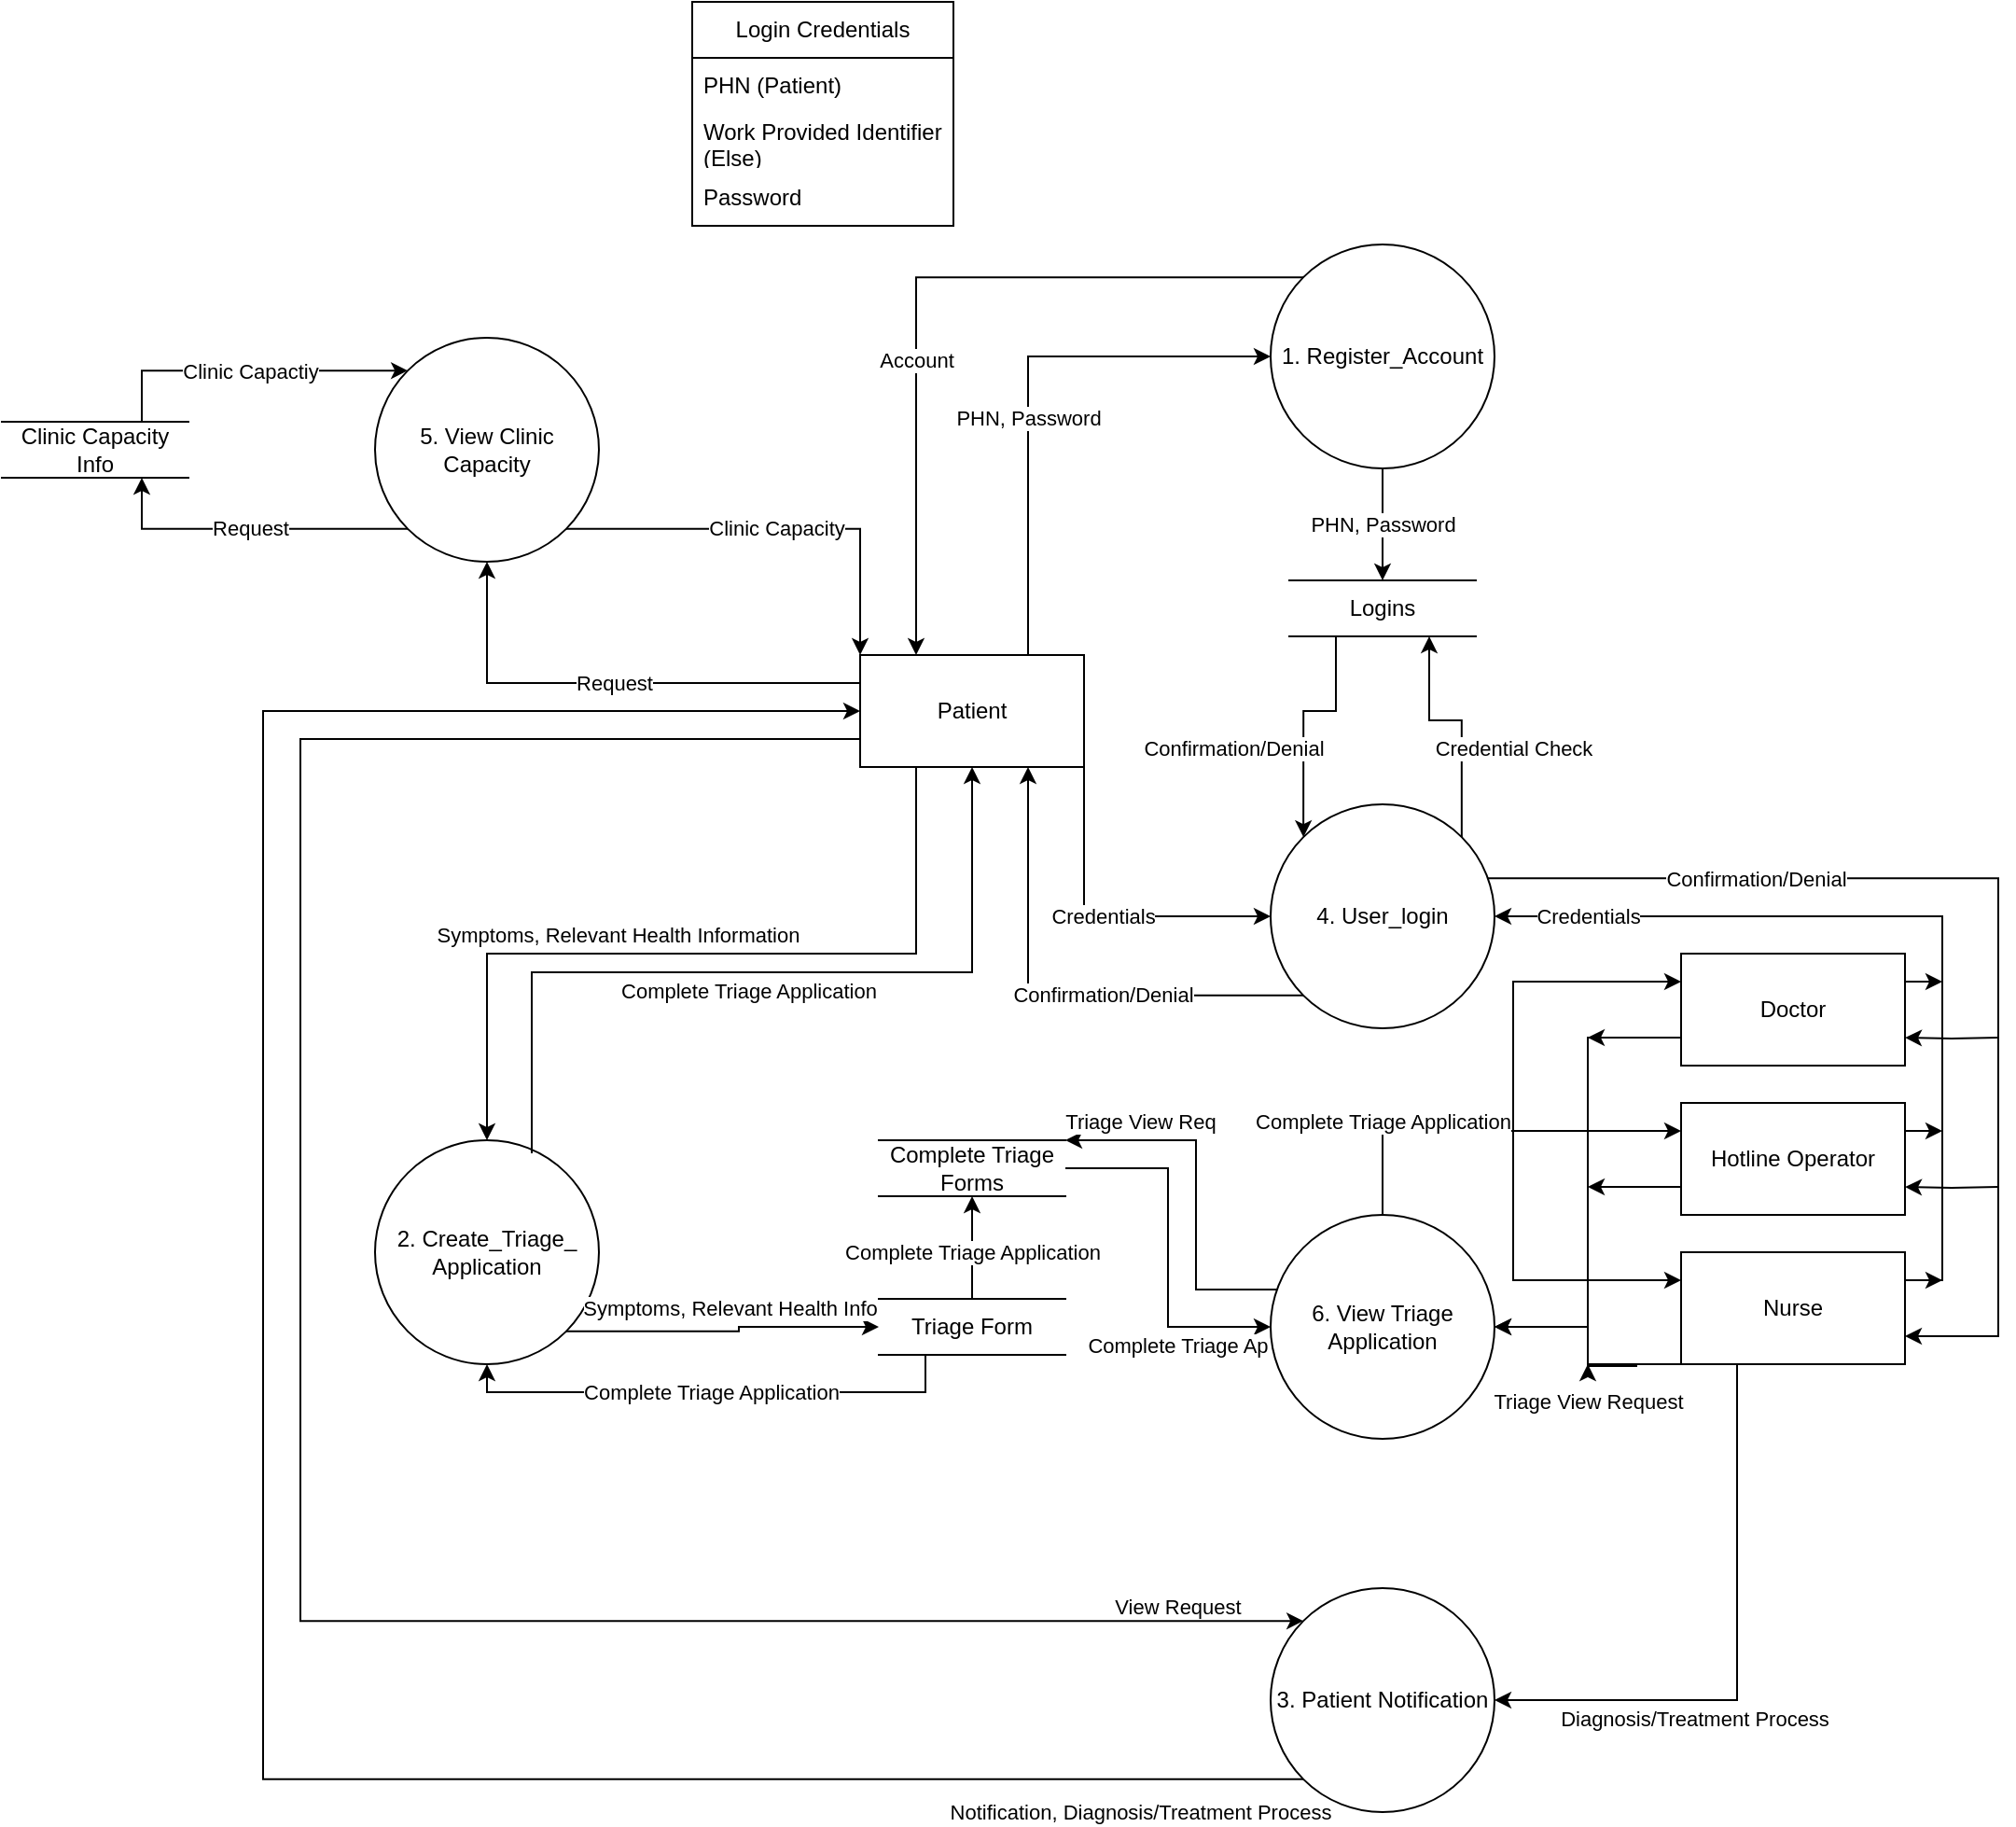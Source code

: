<mxfile version="24.7.17">
  <diagram name="Page-1" id="g4PY5eGOAMVwyb2hx560">
    <mxGraphModel dx="2916" dy="1189" grid="1" gridSize="10" guides="1" tooltips="1" connect="1" arrows="1" fold="1" page="1" pageScale="1" pageWidth="850" pageHeight="1100" math="0" shadow="0">
      <root>
        <mxCell id="0" />
        <mxCell id="1" parent="0" />
        <mxCell id="-rPrMi9mVUUpKUwKcgZm-16" value="PHN, Password" style="edgeStyle=orthogonalEdgeStyle;rounded=0;orthogonalLoop=1;jettySize=auto;html=1;exitX=0.75;exitY=0;exitDx=0;exitDy=0;entryX=0;entryY=0.5;entryDx=0;entryDy=0;" edge="1" parent="1" source="-rPrMi9mVUUpKUwKcgZm-7" target="-rPrMi9mVUUpKUwKcgZm-15">
          <mxGeometry x="-0.125" relative="1" as="geometry">
            <mxPoint as="offset" />
          </mxGeometry>
        </mxCell>
        <mxCell id="-rPrMi9mVUUpKUwKcgZm-24" value="Credentials" style="edgeStyle=orthogonalEdgeStyle;rounded=0;orthogonalLoop=1;jettySize=auto;html=1;exitX=1;exitY=1;exitDx=0;exitDy=0;entryX=0;entryY=0.5;entryDx=0;entryDy=0;" edge="1" parent="1" source="-rPrMi9mVUUpKUwKcgZm-7" target="-rPrMi9mVUUpKUwKcgZm-21">
          <mxGeometry relative="1" as="geometry" />
        </mxCell>
        <mxCell id="-rPrMi9mVUUpKUwKcgZm-54" value="Symptoms, Relevant Health Information" style="edgeStyle=orthogonalEdgeStyle;rounded=0;orthogonalLoop=1;jettySize=auto;html=1;exitX=0.25;exitY=1;exitDx=0;exitDy=0;entryX=0.5;entryY=0;entryDx=0;entryDy=0;" edge="1" parent="1" source="-rPrMi9mVUUpKUwKcgZm-7" target="-rPrMi9mVUUpKUwKcgZm-33">
          <mxGeometry x="0.209" y="-10" relative="1" as="geometry">
            <mxPoint as="offset" />
          </mxGeometry>
        </mxCell>
        <mxCell id="-rPrMi9mVUUpKUwKcgZm-76" value="View Request" style="edgeStyle=orthogonalEdgeStyle;rounded=0;orthogonalLoop=1;jettySize=auto;html=1;exitX=0;exitY=0.75;exitDx=0;exitDy=0;entryX=0;entryY=0;entryDx=0;entryDy=0;" edge="1" parent="1" source="-rPrMi9mVUUpKUwKcgZm-7" target="-rPrMi9mVUUpKUwKcgZm-34">
          <mxGeometry x="0.897" y="8" relative="1" as="geometry">
            <mxPoint x="-110" y="900" as="targetPoint" />
            <Array as="points">
              <mxPoint x="-90" y="415" />
              <mxPoint x="-90" y="888" />
            </Array>
            <mxPoint as="offset" />
          </mxGeometry>
        </mxCell>
        <mxCell id="-rPrMi9mVUUpKUwKcgZm-90" value="Request" style="edgeStyle=orthogonalEdgeStyle;rounded=0;orthogonalLoop=1;jettySize=auto;html=1;exitX=0;exitY=0.25;exitDx=0;exitDy=0;entryX=0.5;entryY=1;entryDx=0;entryDy=0;" edge="1" parent="1" source="-rPrMi9mVUUpKUwKcgZm-7" target="-rPrMi9mVUUpKUwKcgZm-35">
          <mxGeometry relative="1" as="geometry" />
        </mxCell>
        <mxCell id="-rPrMi9mVUUpKUwKcgZm-7" value="Patient" style="rounded=0;whiteSpace=wrap;html=1;" vertex="1" parent="1">
          <mxGeometry x="210" y="370" width="120" height="60" as="geometry" />
        </mxCell>
        <mxCell id="-rPrMi9mVUUpKUwKcgZm-17" value="Account" style="edgeStyle=orthogonalEdgeStyle;rounded=0;orthogonalLoop=1;jettySize=auto;html=1;exitX=0;exitY=0;exitDx=0;exitDy=0;entryX=0.25;entryY=0;entryDx=0;entryDy=0;" edge="1" parent="1" source="-rPrMi9mVUUpKUwKcgZm-15" target="-rPrMi9mVUUpKUwKcgZm-7">
          <mxGeometry x="0.227" relative="1" as="geometry">
            <mxPoint as="offset" />
          </mxGeometry>
        </mxCell>
        <mxCell id="-rPrMi9mVUUpKUwKcgZm-19" value="PHN, Password" style="edgeStyle=orthogonalEdgeStyle;rounded=0;orthogonalLoop=1;jettySize=auto;html=1;exitX=0.5;exitY=1;exitDx=0;exitDy=0;entryX=0.5;entryY=0;entryDx=0;entryDy=0;" edge="1" parent="1" source="-rPrMi9mVUUpKUwKcgZm-15" target="-rPrMi9mVUUpKUwKcgZm-18">
          <mxGeometry relative="1" as="geometry" />
        </mxCell>
        <mxCell id="-rPrMi9mVUUpKUwKcgZm-15" value="1. Register_Account" style="ellipse;whiteSpace=wrap;html=1;aspect=fixed;" vertex="1" parent="1">
          <mxGeometry x="430" y="150" width="120" height="120" as="geometry" />
        </mxCell>
        <mxCell id="-rPrMi9mVUUpKUwKcgZm-22" value="Confirmation/Denial" style="edgeStyle=orthogonalEdgeStyle;rounded=0;orthogonalLoop=1;jettySize=auto;html=1;exitX=0.25;exitY=1;exitDx=0;exitDy=0;entryX=0;entryY=0;entryDx=0;entryDy=0;" edge="1" parent="1" source="-rPrMi9mVUUpKUwKcgZm-18" target="-rPrMi9mVUUpKUwKcgZm-21">
          <mxGeometry x="0.239" y="-38" relative="1" as="geometry">
            <Array as="points">
              <mxPoint x="465" y="400" />
              <mxPoint x="448" y="400" />
            </Array>
            <mxPoint as="offset" />
          </mxGeometry>
        </mxCell>
        <mxCell id="-rPrMi9mVUUpKUwKcgZm-18" value="Logins" style="html=1;dashed=0;whiteSpace=wrap;shape=partialRectangle;right=0;left=0;" vertex="1" parent="1">
          <mxGeometry x="440" y="330" width="100" height="30" as="geometry" />
        </mxCell>
        <mxCell id="-rPrMi9mVUUpKUwKcgZm-23" value="Credential Check" style="edgeStyle=orthogonalEdgeStyle;rounded=0;orthogonalLoop=1;jettySize=auto;html=1;exitX=1;exitY=0;exitDx=0;exitDy=0;entryX=0.75;entryY=1;entryDx=0;entryDy=0;" edge="1" parent="1" source="-rPrMi9mVUUpKUwKcgZm-21" target="-rPrMi9mVUUpKUwKcgZm-18">
          <mxGeometry x="-0.239" y="-28" relative="1" as="geometry">
            <mxPoint as="offset" />
          </mxGeometry>
        </mxCell>
        <mxCell id="-rPrMi9mVUUpKUwKcgZm-26" value="Confirmation/Denial" style="edgeStyle=orthogonalEdgeStyle;rounded=0;orthogonalLoop=1;jettySize=auto;html=1;exitX=0;exitY=1;exitDx=0;exitDy=0;entryX=0.75;entryY=1;entryDx=0;entryDy=0;" edge="1" parent="1" source="-rPrMi9mVUUpKUwKcgZm-21" target="-rPrMi9mVUUpKUwKcgZm-7">
          <mxGeometry x="-0.203" relative="1" as="geometry">
            <mxPoint as="offset" />
          </mxGeometry>
        </mxCell>
        <mxCell id="-rPrMi9mVUUpKUwKcgZm-43" value="Confirmation/Denial" style="edgeStyle=orthogonalEdgeStyle;rounded=0;orthogonalLoop=1;jettySize=auto;html=1;exitX=0.97;exitY=0.33;exitDx=0;exitDy=0;exitPerimeter=0;entryX=1;entryY=0.75;entryDx=0;entryDy=0;" edge="1" parent="1" source="-rPrMi9mVUUpKUwKcgZm-21" target="-rPrMi9mVUUpKUwKcgZm-38">
          <mxGeometry x="-0.495" relative="1" as="geometry">
            <mxPoint x="820" y="740" as="targetPoint" />
            <Array as="points">
              <mxPoint x="820" y="490" />
              <mxPoint x="820" y="735" />
            </Array>
            <mxPoint as="offset" />
          </mxGeometry>
        </mxCell>
        <mxCell id="-rPrMi9mVUUpKUwKcgZm-21" value="4. User_login" style="ellipse;whiteSpace=wrap;html=1;aspect=fixed;points=[[0,0,0,0,0],[0,0.5,0,0,0],[0,1,0,0,0],[0.5,0,0,0,0],[0.5,1,0,0,0],[0.97,0.33,0,0,0],[1,0.5,0,0,0],[1,1,0,0,0]];" vertex="1" parent="1">
          <mxGeometry x="430" y="450" width="120" height="120" as="geometry" />
        </mxCell>
        <mxCell id="-rPrMi9mVUUpKUwKcgZm-27" value="Login Credentials" style="swimlane;fontStyle=0;childLayout=stackLayout;horizontal=1;startSize=30;horizontalStack=0;resizeParent=1;resizeParentMax=0;resizeLast=0;collapsible=1;marginBottom=0;whiteSpace=wrap;html=1;" vertex="1" parent="1">
          <mxGeometry x="120" y="20" width="140" height="120" as="geometry" />
        </mxCell>
        <mxCell id="-rPrMi9mVUUpKUwKcgZm-28" value="PHN (Patient)" style="text;strokeColor=none;fillColor=none;align=left;verticalAlign=middle;spacingLeft=4;spacingRight=4;overflow=hidden;points=[[0,0.5],[1,0.5]];portConstraint=eastwest;rotatable=0;whiteSpace=wrap;html=1;" vertex="1" parent="-rPrMi9mVUUpKUwKcgZm-27">
          <mxGeometry y="30" width="140" height="30" as="geometry" />
        </mxCell>
        <mxCell id="-rPrMi9mVUUpKUwKcgZm-29" value="Work Provided Identifier (Else)" style="text;strokeColor=none;fillColor=none;align=left;verticalAlign=middle;spacingLeft=4;spacingRight=4;overflow=hidden;points=[[0,0.5],[1,0.5]];portConstraint=eastwest;rotatable=0;whiteSpace=wrap;html=1;" vertex="1" parent="-rPrMi9mVUUpKUwKcgZm-27">
          <mxGeometry y="60" width="140" height="30" as="geometry" />
        </mxCell>
        <mxCell id="-rPrMi9mVUUpKUwKcgZm-30" value="Password" style="text;strokeColor=none;fillColor=none;align=left;verticalAlign=middle;spacingLeft=4;spacingRight=4;overflow=hidden;points=[[0,0.5],[1,0.5]];portConstraint=eastwest;rotatable=0;whiteSpace=wrap;html=1;" vertex="1" parent="-rPrMi9mVUUpKUwKcgZm-27">
          <mxGeometry y="90" width="140" height="30" as="geometry" />
        </mxCell>
        <mxCell id="-rPrMi9mVUUpKUwKcgZm-49" style="edgeStyle=orthogonalEdgeStyle;rounded=0;orthogonalLoop=1;jettySize=auto;html=1;exitX=1;exitY=0.25;exitDx=0;exitDy=0;" edge="1" parent="1" source="-rPrMi9mVUUpKUwKcgZm-31">
          <mxGeometry relative="1" as="geometry">
            <mxPoint x="790" y="545" as="targetPoint" />
          </mxGeometry>
        </mxCell>
        <mxCell id="-rPrMi9mVUUpKUwKcgZm-51" style="edgeStyle=orthogonalEdgeStyle;rounded=0;orthogonalLoop=1;jettySize=auto;html=1;exitX=1;exitY=0.75;exitDx=0;exitDy=0;entryX=1;entryY=0.75;entryDx=0;entryDy=0;" edge="1" parent="1" target="-rPrMi9mVUUpKUwKcgZm-31">
          <mxGeometry relative="1" as="geometry">
            <mxPoint x="820" y="575" as="sourcePoint" />
          </mxGeometry>
        </mxCell>
        <mxCell id="-rPrMi9mVUUpKUwKcgZm-62" style="edgeStyle=orthogonalEdgeStyle;rounded=0;orthogonalLoop=1;jettySize=auto;html=1;exitX=0;exitY=0.25;exitDx=0;exitDy=0;entryX=0;entryY=0.25;entryDx=0;entryDy=0;" edge="1" parent="1" target="-rPrMi9mVUUpKUwKcgZm-31">
          <mxGeometry relative="1" as="geometry">
            <mxPoint x="560" y="630" as="sourcePoint" />
            <Array as="points">
              <mxPoint x="560" y="545" />
            </Array>
          </mxGeometry>
        </mxCell>
        <mxCell id="-rPrMi9mVUUpKUwKcgZm-69" style="edgeStyle=orthogonalEdgeStyle;rounded=0;orthogonalLoop=1;jettySize=auto;html=1;exitX=0;exitY=0.75;exitDx=0;exitDy=0;" edge="1" parent="1" source="-rPrMi9mVUUpKUwKcgZm-31">
          <mxGeometry relative="1" as="geometry">
            <mxPoint x="600" y="575" as="targetPoint" />
          </mxGeometry>
        </mxCell>
        <mxCell id="-rPrMi9mVUUpKUwKcgZm-31" value="Doctor&lt;span style=&quot;color: rgba(0, 0, 0, 0); font-family: monospace; font-size: 0px; text-align: start; text-wrap: nowrap;&quot;&gt;%3CmxGraphModel%3E%3Croot%3E%3CmxCell%20id%3D%220%22%2F%3E%3CmxCell%20id%3D%221%22%20parent%3D%220%22%2F%3E%3CmxCell%20id%3D%222%22%20value%3D%224.%20User_login%22%20style%3D%22ellipse%3BwhiteSpace%3Dwrap%3Bhtml%3D1%3Baspect%3Dfixed%3B%22%20vertex%3D%221%22%20parent%3D%221%22%3E%3CmxGeometry%20x%3D%22320%22%20y%3D%22460%22%20width%3D%22120%22%20height%3D%22120%22%20as%3D%22geometry%22%2F%3E%3C%2FmxCell%3E%3C%2Froot%3E%3C%2FmxGraphModel%3E&lt;/span&gt;" style="rounded=0;whiteSpace=wrap;html=1;" vertex="1" parent="1">
          <mxGeometry x="650" y="530" width="120" height="60" as="geometry" />
        </mxCell>
        <mxCell id="-rPrMi9mVUUpKUwKcgZm-33" value="2. Create_Triage_ Application" style="ellipse;whiteSpace=wrap;html=1;aspect=fixed;" vertex="1" parent="1">
          <mxGeometry x="-50" y="630" width="120" height="120" as="geometry" />
        </mxCell>
        <mxCell id="-rPrMi9mVUUpKUwKcgZm-77" value="Notification, Diagnosis/Treatment Process" style="edgeStyle=orthogonalEdgeStyle;rounded=0;orthogonalLoop=1;jettySize=auto;html=1;exitX=0;exitY=1;exitDx=0;exitDy=0;entryX=0;entryY=0.5;entryDx=0;entryDy=0;" edge="1" parent="1" source="-rPrMi9mVUUpKUwKcgZm-34" target="-rPrMi9mVUUpKUwKcgZm-7">
          <mxGeometry x="-0.879" y="18" relative="1" as="geometry">
            <mxPoint x="-120" y="390" as="targetPoint" />
            <Array as="points">
              <mxPoint x="-110" y="972" />
              <mxPoint x="-110" y="400" />
            </Array>
            <mxPoint as="offset" />
          </mxGeometry>
        </mxCell>
        <mxCell id="-rPrMi9mVUUpKUwKcgZm-34" value="3. Patient Notification" style="ellipse;whiteSpace=wrap;html=1;aspect=fixed;" vertex="1" parent="1">
          <mxGeometry x="430" y="870" width="120" height="120" as="geometry" />
        </mxCell>
        <mxCell id="-rPrMi9mVUUpKUwKcgZm-91" value="Clinic Capacity" style="edgeStyle=orthogonalEdgeStyle;rounded=0;orthogonalLoop=1;jettySize=auto;html=1;exitX=1;exitY=1;exitDx=0;exitDy=0;entryX=0;entryY=0;entryDx=0;entryDy=0;" edge="1" parent="1" source="-rPrMi9mVUUpKUwKcgZm-35" target="-rPrMi9mVUUpKUwKcgZm-7">
          <mxGeometry relative="1" as="geometry" />
        </mxCell>
        <mxCell id="-rPrMi9mVUUpKUwKcgZm-95" value="Request" style="edgeStyle=orthogonalEdgeStyle;rounded=0;orthogonalLoop=1;jettySize=auto;html=1;exitX=0;exitY=1;exitDx=0;exitDy=0;entryX=0.75;entryY=1;entryDx=0;entryDy=0;" edge="1" parent="1" source="-rPrMi9mVUUpKUwKcgZm-35" target="-rPrMi9mVUUpKUwKcgZm-92">
          <mxGeometry relative="1" as="geometry">
            <Array as="points">
              <mxPoint x="-175" y="302" />
            </Array>
          </mxGeometry>
        </mxCell>
        <mxCell id="-rPrMi9mVUUpKUwKcgZm-96" value="Clinic Capactiy" style="edgeStyle=orthogonalEdgeStyle;rounded=0;orthogonalLoop=1;jettySize=auto;html=1;exitX=0.75;exitY=0;exitDx=0;exitDy=0;entryX=0;entryY=0;entryDx=0;entryDy=0;" edge="1" parent="1" source="-rPrMi9mVUUpKUwKcgZm-92" target="-rPrMi9mVUUpKUwKcgZm-35">
          <mxGeometry relative="1" as="geometry" />
        </mxCell>
        <mxCell id="-rPrMi9mVUUpKUwKcgZm-35" value="5. View Clinic Capacity" style="ellipse;whiteSpace=wrap;html=1;aspect=fixed;" vertex="1" parent="1">
          <mxGeometry x="-50" y="200" width="120" height="120" as="geometry" />
        </mxCell>
        <mxCell id="-rPrMi9mVUUpKUwKcgZm-61" style="edgeStyle=orthogonalEdgeStyle;rounded=0;orthogonalLoop=1;jettySize=auto;html=1;exitX=0.5;exitY=0;exitDx=0;exitDy=0;entryX=0;entryY=0.25;entryDx=0;entryDy=0;" edge="1" parent="1" source="-rPrMi9mVUUpKUwKcgZm-36" target="-rPrMi9mVUUpKUwKcgZm-39">
          <mxGeometry relative="1" as="geometry" />
        </mxCell>
        <mxCell id="-rPrMi9mVUUpKUwKcgZm-64" value="Complete Triage Application" style="edgeLabel;html=1;align=center;verticalAlign=middle;resizable=0;points=[];" vertex="1" connectable="0" parent="-rPrMi9mVUUpKUwKcgZm-61">
          <mxGeometry x="-0.454" y="1" relative="1" as="geometry">
            <mxPoint x="-11" y="-4" as="offset" />
          </mxGeometry>
        </mxCell>
        <mxCell id="-rPrMi9mVUUpKUwKcgZm-65" style="edgeStyle=orthogonalEdgeStyle;rounded=0;orthogonalLoop=1;jettySize=auto;html=1;exitX=0;exitY=0.75;exitDx=0;exitDy=0;entryX=1;entryY=0.5;entryDx=0;entryDy=0;" edge="1" parent="1" source="-rPrMi9mVUUpKUwKcgZm-31" target="-rPrMi9mVUUpKUwKcgZm-36">
          <mxGeometry relative="1" as="geometry" />
        </mxCell>
        <mxCell id="-rPrMi9mVUUpKUwKcgZm-84" value="Triage View Req" style="edgeStyle=orthogonalEdgeStyle;rounded=0;orthogonalLoop=1;jettySize=auto;html=1;exitX=0;exitY=0;exitDx=0;exitDy=0;entryX=1;entryY=0;entryDx=0;entryDy=0;" edge="1" parent="1" source="-rPrMi9mVUUpKUwKcgZm-36" target="-rPrMi9mVUUpKUwKcgZm-82">
          <mxGeometry x="0.652" y="-10" relative="1" as="geometry">
            <Array as="points">
              <mxPoint x="448" y="710" />
              <mxPoint x="390" y="710" />
              <mxPoint x="390" y="630" />
            </Array>
            <mxPoint as="offset" />
          </mxGeometry>
        </mxCell>
        <mxCell id="-rPrMi9mVUUpKUwKcgZm-36" value="6. View Triage Application" style="ellipse;whiteSpace=wrap;html=1;aspect=fixed;" vertex="1" parent="1">
          <mxGeometry x="430" y="670" width="120" height="120" as="geometry" />
        </mxCell>
        <mxCell id="-rPrMi9mVUUpKUwKcgZm-42" value="Credentials" style="edgeStyle=orthogonalEdgeStyle;rounded=0;orthogonalLoop=1;jettySize=auto;html=1;exitX=1;exitY=0.25;exitDx=0;exitDy=0;entryX=1;entryY=0.5;entryDx=0;entryDy=0;" edge="1" parent="1" source="-rPrMi9mVUUpKUwKcgZm-38" target="-rPrMi9mVUUpKUwKcgZm-21">
          <mxGeometry x="0.78" relative="1" as="geometry">
            <mxPoint as="offset" />
          </mxGeometry>
        </mxCell>
        <mxCell id="-rPrMi9mVUUpKUwKcgZm-63" style="edgeStyle=orthogonalEdgeStyle;rounded=0;orthogonalLoop=1;jettySize=auto;html=1;exitX=0;exitY=0.25;exitDx=0;exitDy=0;entryX=0;entryY=0.25;entryDx=0;entryDy=0;" edge="1" parent="1" target="-rPrMi9mVUUpKUwKcgZm-38">
          <mxGeometry relative="1" as="geometry">
            <mxPoint x="560" y="620" as="sourcePoint" />
            <Array as="points">
              <mxPoint x="560" y="705" />
            </Array>
          </mxGeometry>
        </mxCell>
        <mxCell id="-rPrMi9mVUUpKUwKcgZm-67" value="Triage View Request" style="edgeStyle=orthogonalEdgeStyle;rounded=0;orthogonalLoop=1;jettySize=auto;html=1;exitX=0;exitY=0.75;exitDx=0;exitDy=0;entryX=1;entryY=0.5;entryDx=0;entryDy=0;" edge="1" parent="1" source="-rPrMi9mVUUpKUwKcgZm-38" target="-rPrMi9mVUUpKUwKcgZm-36">
          <mxGeometry x="-0.037" y="-20" relative="1" as="geometry">
            <Array as="points">
              <mxPoint x="650" y="750" />
              <mxPoint x="600" y="750" />
              <mxPoint x="600" y="730" />
            </Array>
            <mxPoint x="-20" y="20" as="offset" />
          </mxGeometry>
        </mxCell>
        <mxCell id="-rPrMi9mVUUpKUwKcgZm-68" style="edgeStyle=orthogonalEdgeStyle;rounded=0;orthogonalLoop=1;jettySize=auto;html=1;exitX=1;exitY=0.25;exitDx=0;exitDy=0;" edge="1" parent="1" source="-rPrMi9mVUUpKUwKcgZm-38">
          <mxGeometry relative="1" as="geometry">
            <mxPoint x="790" y="705" as="targetPoint" />
          </mxGeometry>
        </mxCell>
        <mxCell id="-rPrMi9mVUUpKUwKcgZm-70" style="edgeStyle=orthogonalEdgeStyle;rounded=0;orthogonalLoop=1;jettySize=auto;html=1;exitX=0;exitY=1;exitDx=0;exitDy=0;" edge="1" parent="1" source="-rPrMi9mVUUpKUwKcgZm-38">
          <mxGeometry relative="1" as="geometry">
            <mxPoint x="600" y="750" as="targetPoint" />
            <Array as="points">
              <mxPoint x="626" y="750" />
              <mxPoint x="626" y="751" />
            </Array>
          </mxGeometry>
        </mxCell>
        <mxCell id="-rPrMi9mVUUpKUwKcgZm-73" style="edgeStyle=orthogonalEdgeStyle;rounded=0;orthogonalLoop=1;jettySize=auto;html=1;exitX=0.25;exitY=1;exitDx=0;exitDy=0;entryX=1;entryY=0.5;entryDx=0;entryDy=0;" edge="1" parent="1" source="-rPrMi9mVUUpKUwKcgZm-38" target="-rPrMi9mVUUpKUwKcgZm-34">
          <mxGeometry relative="1" as="geometry" />
        </mxCell>
        <mxCell id="-rPrMi9mVUUpKUwKcgZm-74" value="Diagnosis/Treatment Process" style="edgeLabel;html=1;align=center;verticalAlign=middle;resizable=0;points=[];" vertex="1" connectable="0" parent="-rPrMi9mVUUpKUwKcgZm-73">
          <mxGeometry x="0.31" y="1" relative="1" as="geometry">
            <mxPoint y="9" as="offset" />
          </mxGeometry>
        </mxCell>
        <mxCell id="-rPrMi9mVUUpKUwKcgZm-38" value="Nurse" style="rounded=0;whiteSpace=wrap;html=1;" vertex="1" parent="1">
          <mxGeometry x="650" y="690" width="120" height="60" as="geometry" />
        </mxCell>
        <mxCell id="-rPrMi9mVUUpKUwKcgZm-50" style="edgeStyle=orthogonalEdgeStyle;rounded=0;orthogonalLoop=1;jettySize=auto;html=1;exitX=1;exitY=0.25;exitDx=0;exitDy=0;" edge="1" parent="1" source="-rPrMi9mVUUpKUwKcgZm-39">
          <mxGeometry relative="1" as="geometry">
            <mxPoint x="790" y="625" as="targetPoint" />
          </mxGeometry>
        </mxCell>
        <mxCell id="-rPrMi9mVUUpKUwKcgZm-52" style="edgeStyle=orthogonalEdgeStyle;rounded=0;orthogonalLoop=1;jettySize=auto;html=1;exitX=1;exitY=0.75;exitDx=0;exitDy=0;entryX=1;entryY=0.75;entryDx=0;entryDy=0;" edge="1" parent="1" target="-rPrMi9mVUUpKUwKcgZm-39">
          <mxGeometry relative="1" as="geometry">
            <mxPoint x="820" y="655" as="sourcePoint" />
          </mxGeometry>
        </mxCell>
        <mxCell id="-rPrMi9mVUUpKUwKcgZm-66" style="edgeStyle=orthogonalEdgeStyle;rounded=0;orthogonalLoop=1;jettySize=auto;html=1;exitX=0;exitY=0.75;exitDx=0;exitDy=0;" edge="1" parent="1" source="-rPrMi9mVUUpKUwKcgZm-39">
          <mxGeometry relative="1" as="geometry">
            <mxPoint x="600" y="655" as="targetPoint" />
          </mxGeometry>
        </mxCell>
        <mxCell id="-rPrMi9mVUUpKUwKcgZm-39" value="Hotline Operator" style="rounded=0;whiteSpace=wrap;html=1;" vertex="1" parent="1">
          <mxGeometry x="650" y="610" width="120" height="60" as="geometry" />
        </mxCell>
        <mxCell id="-rPrMi9mVUUpKUwKcgZm-85" value="Complete Triage Application" style="edgeStyle=orthogonalEdgeStyle;rounded=0;orthogonalLoop=1;jettySize=auto;html=1;exitX=0.5;exitY=0;exitDx=0;exitDy=0;entryX=0.5;entryY=1;entryDx=0;entryDy=0;" edge="1" parent="1" source="-rPrMi9mVUUpKUwKcgZm-53" target="-rPrMi9mVUUpKUwKcgZm-82">
          <mxGeometry x="-0.091" relative="1" as="geometry">
            <mxPoint as="offset" />
          </mxGeometry>
        </mxCell>
        <mxCell id="-rPrMi9mVUUpKUwKcgZm-87" value="Complete Triage Application" style="edgeStyle=orthogonalEdgeStyle;rounded=0;orthogonalLoop=1;jettySize=auto;html=1;exitX=0.25;exitY=1;exitDx=0;exitDy=0;entryX=0.5;entryY=1;entryDx=0;entryDy=0;" edge="1" parent="1" source="-rPrMi9mVUUpKUwKcgZm-53" target="-rPrMi9mVUUpKUwKcgZm-33">
          <mxGeometry relative="1" as="geometry" />
        </mxCell>
        <mxCell id="-rPrMi9mVUUpKUwKcgZm-53" value="Triage Form" style="html=1;dashed=0;whiteSpace=wrap;shape=partialRectangle;right=0;left=0;" vertex="1" parent="1">
          <mxGeometry x="220" y="715" width="100" height="30" as="geometry" />
        </mxCell>
        <mxCell id="-rPrMi9mVUUpKUwKcgZm-78" value="Symptoms, Relevant Health Info" style="edgeStyle=orthogonalEdgeStyle;rounded=0;orthogonalLoop=1;jettySize=auto;html=1;exitX=1;exitY=1;exitDx=0;exitDy=0;entryX=0;entryY=0.5;entryDx=0;entryDy=0;" edge="1" parent="1" source="-rPrMi9mVUUpKUwKcgZm-33" target="-rPrMi9mVUUpKUwKcgZm-53">
          <mxGeometry x="0.117" y="11" relative="1" as="geometry">
            <mxPoint x="-5" y="1" as="offset" />
          </mxGeometry>
        </mxCell>
        <mxCell id="-rPrMi9mVUUpKUwKcgZm-79" style="edgeStyle=orthogonalEdgeStyle;rounded=0;orthogonalLoop=1;jettySize=auto;html=1;exitX=0.7;exitY=0.058;exitDx=0;exitDy=0;entryX=0.5;entryY=1;entryDx=0;entryDy=0;exitPerimeter=0;" edge="1" parent="1" source="-rPrMi9mVUUpKUwKcgZm-33" target="-rPrMi9mVUUpKUwKcgZm-7">
          <mxGeometry relative="1" as="geometry">
            <Array as="points">
              <mxPoint x="34" y="540" />
              <mxPoint x="270" y="540" />
            </Array>
          </mxGeometry>
        </mxCell>
        <mxCell id="-rPrMi9mVUUpKUwKcgZm-80" value="Complete Triage Application" style="edgeLabel;html=1;align=center;verticalAlign=middle;resizable=0;points=[];" vertex="1" connectable="0" parent="1">
          <mxGeometry x="500" y="620" as="geometry">
            <mxPoint x="-350" y="-70" as="offset" />
          </mxGeometry>
        </mxCell>
        <mxCell id="-rPrMi9mVUUpKUwKcgZm-83" value="Complete Triage Ap" style="edgeStyle=orthogonalEdgeStyle;rounded=0;orthogonalLoop=1;jettySize=auto;html=1;exitX=1;exitY=0.5;exitDx=0;exitDy=0;entryX=0;entryY=0.5;entryDx=0;entryDy=0;" edge="1" parent="1" source="-rPrMi9mVUUpKUwKcgZm-82" target="-rPrMi9mVUUpKUwKcgZm-36">
          <mxGeometry x="0.487" y="-10" relative="1" as="geometry">
            <mxPoint as="offset" />
          </mxGeometry>
        </mxCell>
        <mxCell id="-rPrMi9mVUUpKUwKcgZm-82" value="Complete Triage Forms" style="html=1;dashed=0;whiteSpace=wrap;shape=partialRectangle;right=0;left=0;" vertex="1" parent="1">
          <mxGeometry x="220" y="630" width="100" height="30" as="geometry" />
        </mxCell>
        <mxCell id="-rPrMi9mVUUpKUwKcgZm-92" value="Clinic Capacity Info" style="html=1;dashed=0;whiteSpace=wrap;shape=partialRectangle;right=0;left=0;" vertex="1" parent="1">
          <mxGeometry x="-250" y="245" width="100" height="30" as="geometry" />
        </mxCell>
      </root>
    </mxGraphModel>
  </diagram>
</mxfile>
